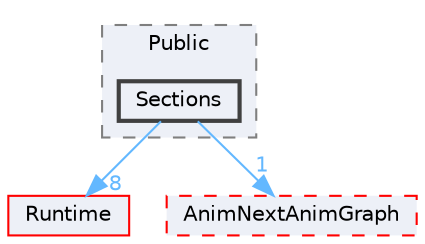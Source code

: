digraph "Sections"
{
 // INTERACTIVE_SVG=YES
 // LATEX_PDF_SIZE
  bgcolor="transparent";
  edge [fontname=Helvetica,fontsize=10,labelfontname=Helvetica,labelfontsize=10];
  node [fontname=Helvetica,fontsize=10,shape=box,height=0.2,width=0.4];
  compound=true
  subgraph clusterdir_95a12c2aaedb61c3a905a428b43fc7e7 {
    graph [ bgcolor="#edf0f7", pencolor="grey50", label="Public", fontname=Helvetica,fontsize=10 style="filled,dashed", URL="dir_95a12c2aaedb61c3a905a428b43fc7e7.html",tooltip=""]
  dir_b6f41530d5b6d0535b87fb4f30901249 [label="Sections", fillcolor="#edf0f7", color="grey25", style="filled,bold", URL="dir_b6f41530d5b6d0535b87fb4f30901249.html",tooltip=""];
  }
  dir_7536b172fbd480bfd146a1b1acd6856b [label="Runtime", fillcolor="#edf0f7", color="red", style="filled", URL="dir_7536b172fbd480bfd146a1b1acd6856b.html",tooltip=""];
  dir_810494446f570897aa4f80899db095f4 [label="AnimNextAnimGraph", fillcolor="#edf0f7", color="red", style="filled,dashed", URL="dir_810494446f570897aa4f80899db095f4.html",tooltip=""];
  dir_b6f41530d5b6d0535b87fb4f30901249->dir_7536b172fbd480bfd146a1b1acd6856b [headlabel="8", labeldistance=1.5 headhref="dir_000998_000984.html" href="dir_000998_000984.html" color="steelblue1" fontcolor="steelblue1"];
  dir_b6f41530d5b6d0535b87fb4f30901249->dir_810494446f570897aa4f80899db095f4 [headlabel="1", labeldistance=1.5 headhref="dir_000998_000044.html" href="dir_000998_000044.html" color="steelblue1" fontcolor="steelblue1"];
}
